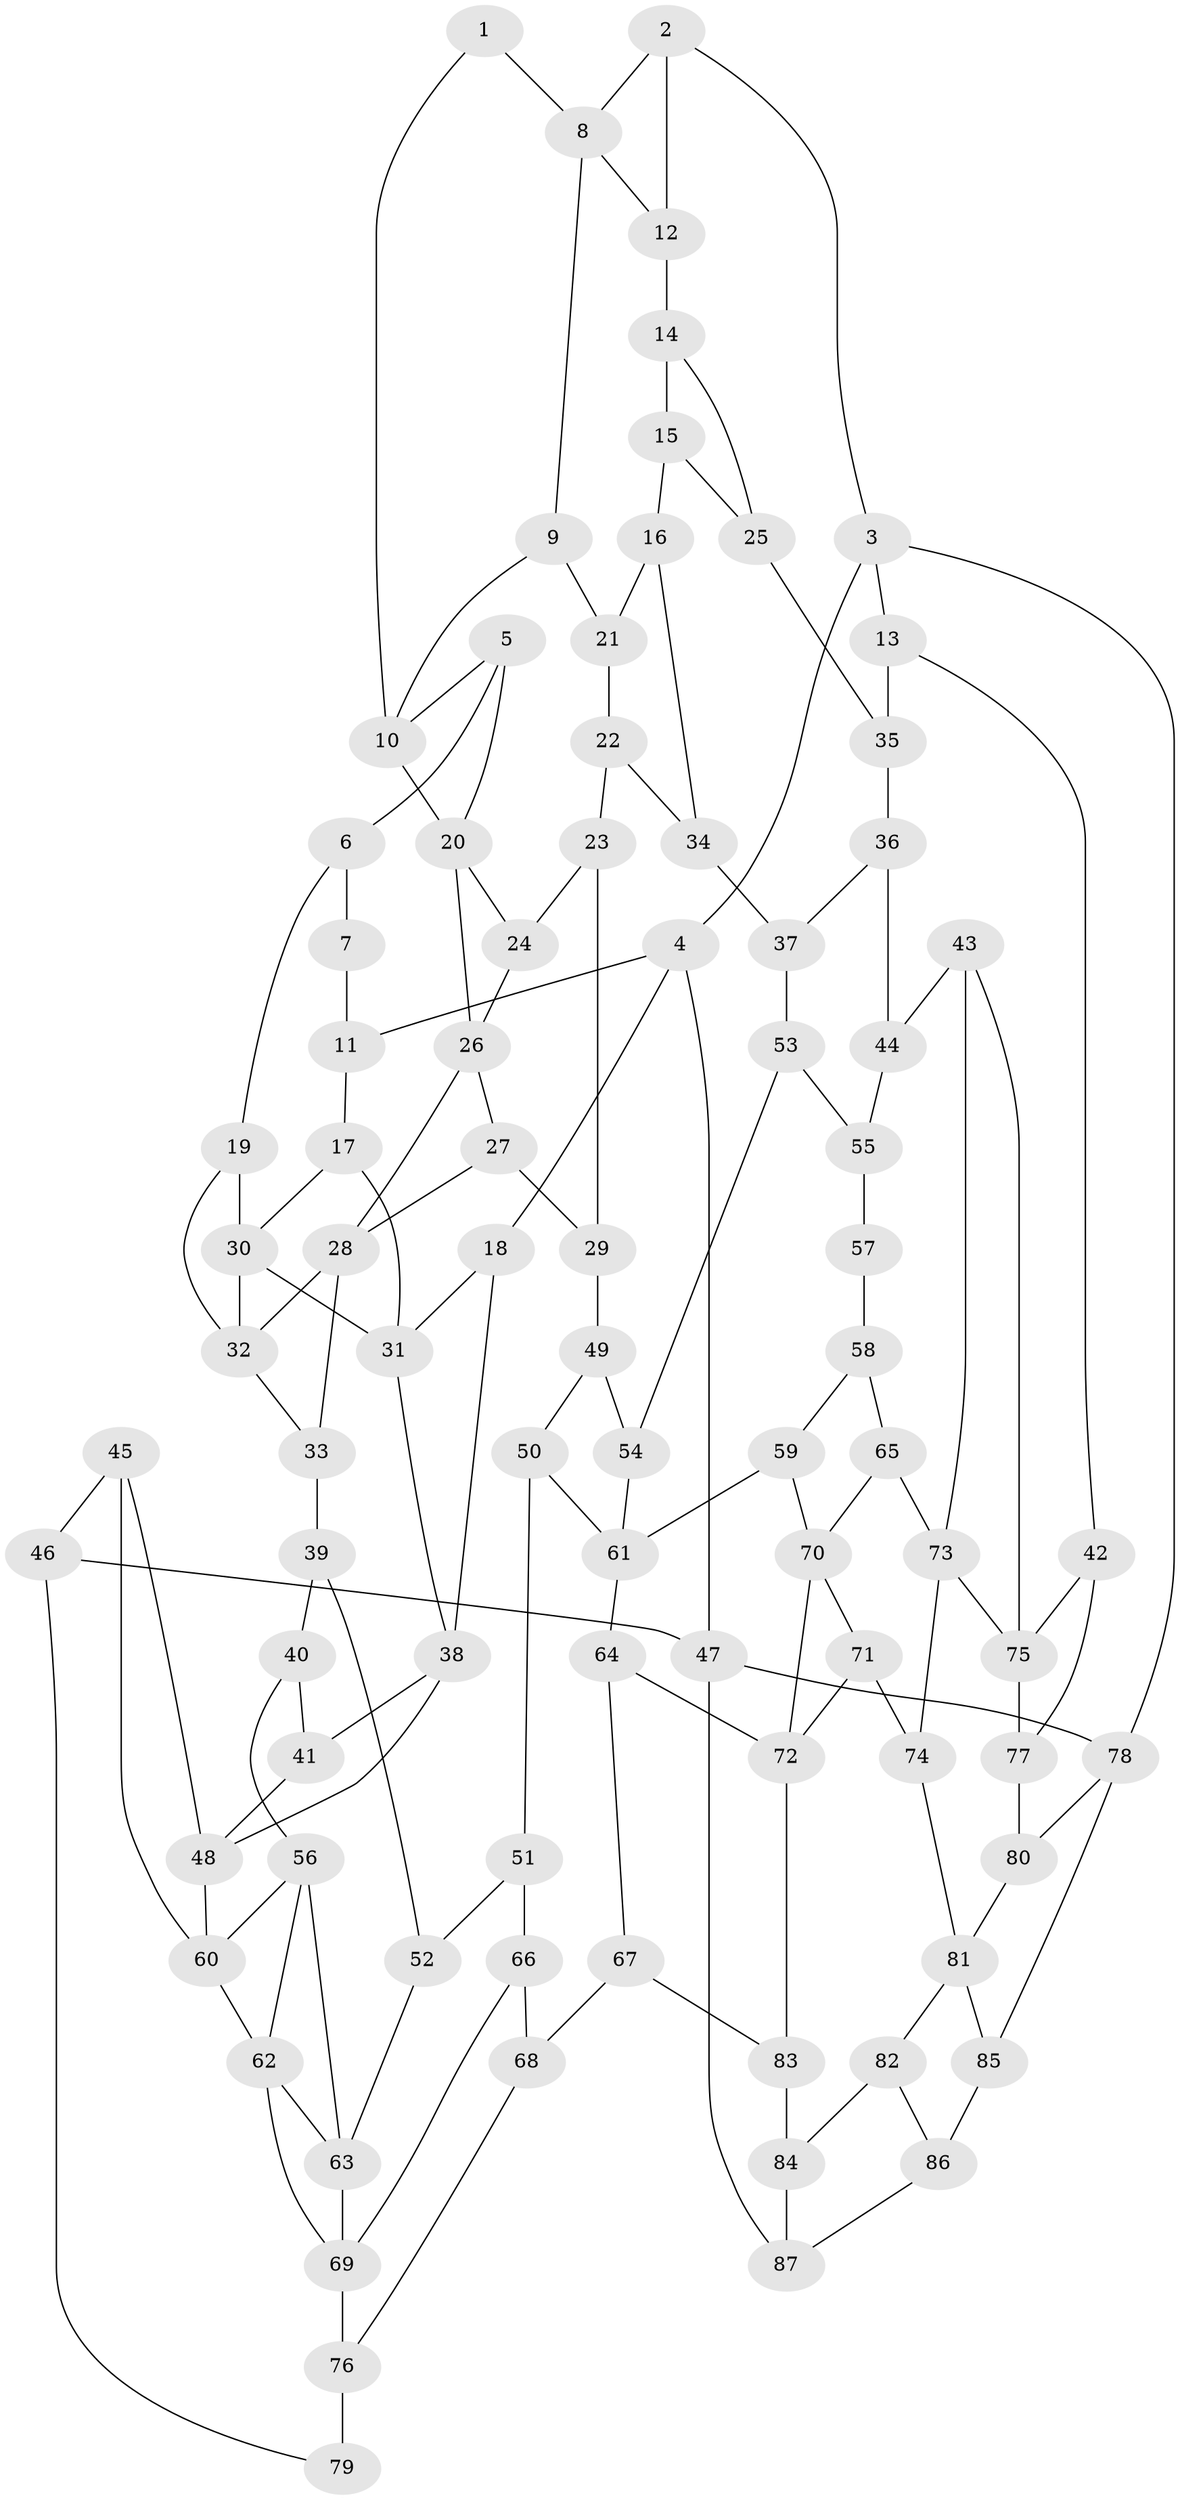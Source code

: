 // original degree distribution, {3: 0.016129032258064516, 4: 0.23387096774193547, 6: 0.21774193548387097, 5: 0.532258064516129}
// Generated by graph-tools (version 1.1) at 2025/38/03/04/25 23:38:36]
// undirected, 87 vertices, 141 edges
graph export_dot {
  node [color=gray90,style=filled];
  1;
  2;
  3;
  4;
  5;
  6;
  7;
  8;
  9;
  10;
  11;
  12;
  13;
  14;
  15;
  16;
  17;
  18;
  19;
  20;
  21;
  22;
  23;
  24;
  25;
  26;
  27;
  28;
  29;
  30;
  31;
  32;
  33;
  34;
  35;
  36;
  37;
  38;
  39;
  40;
  41;
  42;
  43;
  44;
  45;
  46;
  47;
  48;
  49;
  50;
  51;
  52;
  53;
  54;
  55;
  56;
  57;
  58;
  59;
  60;
  61;
  62;
  63;
  64;
  65;
  66;
  67;
  68;
  69;
  70;
  71;
  72;
  73;
  74;
  75;
  76;
  77;
  78;
  79;
  80;
  81;
  82;
  83;
  84;
  85;
  86;
  87;
  1 -- 8 [weight=1.0];
  1 -- 10 [weight=1.0];
  2 -- 3 [weight=1.0];
  2 -- 8 [weight=1.0];
  2 -- 12 [weight=1.0];
  3 -- 4 [weight=1.0];
  3 -- 13 [weight=1.0];
  3 -- 78 [weight=1.0];
  4 -- 11 [weight=1.0];
  4 -- 18 [weight=1.0];
  4 -- 47 [weight=1.0];
  5 -- 6 [weight=1.0];
  5 -- 10 [weight=1.0];
  5 -- 20 [weight=1.0];
  6 -- 7 [weight=1.0];
  6 -- 19 [weight=1.0];
  7 -- 11 [weight=2.0];
  8 -- 9 [weight=1.0];
  8 -- 12 [weight=1.0];
  9 -- 10 [weight=1.0];
  9 -- 21 [weight=2.0];
  10 -- 20 [weight=1.0];
  11 -- 17 [weight=1.0];
  12 -- 14 [weight=2.0];
  13 -- 35 [weight=1.0];
  13 -- 42 [weight=1.0];
  14 -- 15 [weight=1.0];
  14 -- 25 [weight=1.0];
  15 -- 16 [weight=1.0];
  15 -- 25 [weight=1.0];
  16 -- 21 [weight=1.0];
  16 -- 34 [weight=1.0];
  17 -- 30 [weight=1.0];
  17 -- 31 [weight=1.0];
  18 -- 31 [weight=1.0];
  18 -- 38 [weight=1.0];
  19 -- 30 [weight=1.0];
  19 -- 32 [weight=1.0];
  20 -- 24 [weight=1.0];
  20 -- 26 [weight=1.0];
  21 -- 22 [weight=1.0];
  22 -- 23 [weight=1.0];
  22 -- 34 [weight=1.0];
  23 -- 24 [weight=1.0];
  23 -- 29 [weight=1.0];
  24 -- 26 [weight=1.0];
  25 -- 35 [weight=2.0];
  26 -- 27 [weight=1.0];
  26 -- 28 [weight=1.0];
  27 -- 28 [weight=1.0];
  27 -- 29 [weight=1.0];
  28 -- 32 [weight=1.0];
  28 -- 33 [weight=1.0];
  29 -- 49 [weight=1.0];
  30 -- 31 [weight=1.0];
  30 -- 32 [weight=1.0];
  31 -- 38 [weight=1.0];
  32 -- 33 [weight=1.0];
  33 -- 39 [weight=1.0];
  34 -- 37 [weight=1.0];
  35 -- 36 [weight=1.0];
  36 -- 37 [weight=1.0];
  36 -- 44 [weight=1.0];
  37 -- 53 [weight=1.0];
  38 -- 41 [weight=1.0];
  38 -- 48 [weight=1.0];
  39 -- 40 [weight=1.0];
  39 -- 52 [weight=1.0];
  40 -- 41 [weight=1.0];
  40 -- 56 [weight=1.0];
  41 -- 48 [weight=1.0];
  42 -- 75 [weight=1.0];
  42 -- 77 [weight=1.0];
  43 -- 44 [weight=1.0];
  43 -- 73 [weight=1.0];
  43 -- 75 [weight=1.0];
  44 -- 55 [weight=1.0];
  45 -- 46 [weight=1.0];
  45 -- 48 [weight=1.0];
  45 -- 60 [weight=1.0];
  46 -- 47 [weight=1.0];
  46 -- 79 [weight=1.0];
  47 -- 78 [weight=1.0];
  47 -- 87 [weight=1.0];
  48 -- 60 [weight=1.0];
  49 -- 50 [weight=1.0];
  49 -- 54 [weight=1.0];
  50 -- 51 [weight=1.0];
  50 -- 61 [weight=1.0];
  51 -- 52 [weight=1.0];
  51 -- 66 [weight=1.0];
  52 -- 63 [weight=1.0];
  53 -- 54 [weight=1.0];
  53 -- 55 [weight=1.0];
  54 -- 61 [weight=1.0];
  55 -- 57 [weight=2.0];
  56 -- 60 [weight=1.0];
  56 -- 62 [weight=1.0];
  56 -- 63 [weight=1.0];
  57 -- 58 [weight=1.0];
  58 -- 59 [weight=1.0];
  58 -- 65 [weight=1.0];
  59 -- 61 [weight=1.0];
  59 -- 70 [weight=1.0];
  60 -- 62 [weight=1.0];
  61 -- 64 [weight=1.0];
  62 -- 63 [weight=1.0];
  62 -- 69 [weight=1.0];
  63 -- 69 [weight=1.0];
  64 -- 67 [weight=1.0];
  64 -- 72 [weight=1.0];
  65 -- 70 [weight=1.0];
  65 -- 73 [weight=1.0];
  66 -- 68 [weight=1.0];
  66 -- 69 [weight=1.0];
  67 -- 68 [weight=1.0];
  67 -- 83 [weight=1.0];
  68 -- 76 [weight=1.0];
  69 -- 76 [weight=1.0];
  70 -- 71 [weight=1.0];
  70 -- 72 [weight=1.0];
  71 -- 72 [weight=1.0];
  71 -- 74 [weight=1.0];
  72 -- 83 [weight=1.0];
  73 -- 74 [weight=1.0];
  73 -- 75 [weight=1.0];
  74 -- 81 [weight=1.0];
  75 -- 77 [weight=1.0];
  76 -- 79 [weight=2.0];
  77 -- 80 [weight=2.0];
  78 -- 80 [weight=1.0];
  78 -- 85 [weight=1.0];
  80 -- 81 [weight=1.0];
  81 -- 82 [weight=1.0];
  81 -- 85 [weight=1.0];
  82 -- 84 [weight=1.0];
  82 -- 86 [weight=1.0];
  83 -- 84 [weight=2.0];
  84 -- 87 [weight=1.0];
  85 -- 86 [weight=2.0];
  86 -- 87 [weight=1.0];
}
